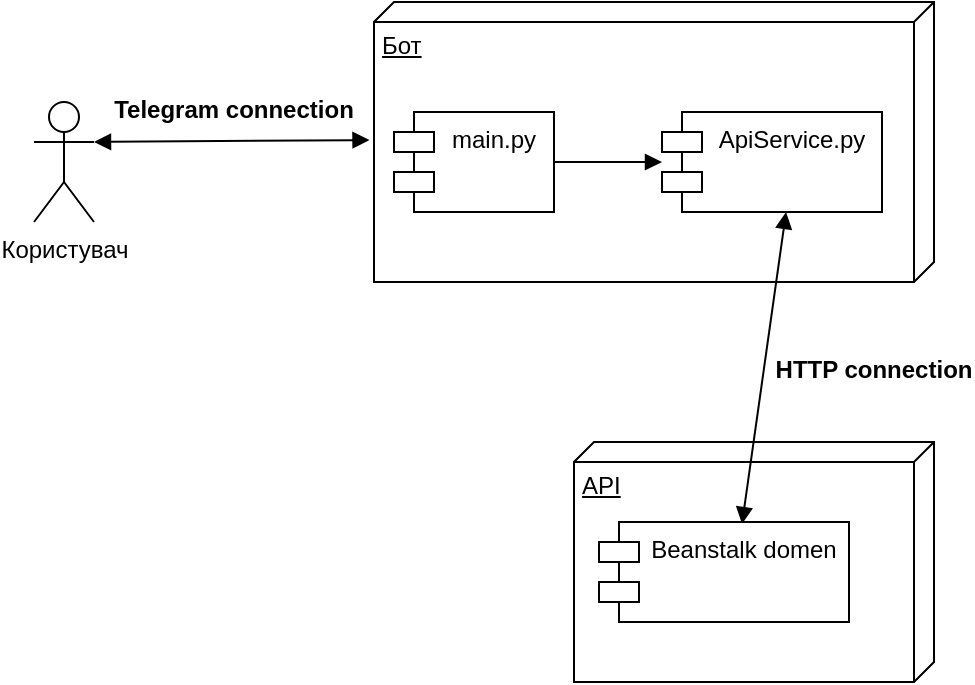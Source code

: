 <mxfile version="20.8.16" type="device"><diagram name="Страница 1" id="Dxfy1YJb-rbl8l6lPf7s"><mxGraphModel dx="1434" dy="707" grid="1" gridSize="10" guides="1" tooltips="1" connect="1" arrows="1" fold="1" page="1" pageScale="1" pageWidth="827" pageHeight="1169" math="0" shadow="0"><root><mxCell id="0"/><mxCell id="1" parent="0"/><mxCell id="rhNwISlJO6yvl2kAxIoW-1" value="Бот" style="verticalAlign=top;align=left;spacingTop=8;spacingLeft=2;spacingRight=12;shape=cube;size=10;direction=south;fontStyle=4;html=1;" vertex="1" parent="1"><mxGeometry x="270" y="190" width="280" height="140" as="geometry"/></mxCell><mxCell id="rhNwISlJO6yvl2kAxIoW-2" value="Користувач" style="shape=umlActor;verticalLabelPosition=bottom;verticalAlign=top;html=1;" vertex="1" parent="1"><mxGeometry x="100" y="240" width="30" height="60" as="geometry"/></mxCell><mxCell id="rhNwISlJO6yvl2kAxIoW-3" value="АРІ" style="verticalAlign=top;align=left;spacingTop=8;spacingLeft=2;spacingRight=12;shape=cube;size=10;direction=south;fontStyle=4;html=1;" vertex="1" parent="1"><mxGeometry x="370" y="410" width="180" height="120" as="geometry"/></mxCell><mxCell id="rhNwISlJO6yvl2kAxIoW-4" value="main.py" style="shape=module;align=left;spacingLeft=20;align=center;verticalAlign=top;" vertex="1" parent="1"><mxGeometry x="280" y="245" width="80" height="50" as="geometry"/></mxCell><mxCell id="rhNwISlJO6yvl2kAxIoW-5" value="ApiService.py" style="shape=module;align=left;spacingLeft=20;align=center;verticalAlign=top;" vertex="1" parent="1"><mxGeometry x="414" y="245" width="110" height="50" as="geometry"/></mxCell><mxCell id="rhNwISlJO6yvl2kAxIoW-7" value="" style="endArrow=block;startArrow=block;endFill=1;startFill=1;html=1;rounded=0;exitX=1;exitY=0.333;exitDx=0;exitDy=0;exitPerimeter=0;entryX=0.493;entryY=1.008;entryDx=0;entryDy=0;entryPerimeter=0;" edge="1" parent="1" source="rhNwISlJO6yvl2kAxIoW-2" target="rhNwISlJO6yvl2kAxIoW-1"><mxGeometry width="160" relative="1" as="geometry"><mxPoint x="160" y="300" as="sourcePoint"/><mxPoint x="490" y="270" as="targetPoint"/></mxGeometry></mxCell><mxCell id="rhNwISlJO6yvl2kAxIoW-8" value="" style="endArrow=block;startArrow=block;endFill=1;startFill=1;html=1;rounded=0;exitX=0.564;exitY=1;exitDx=0;exitDy=0;exitPerimeter=0;entryX=0.572;entryY=0.02;entryDx=0;entryDy=0;entryPerimeter=0;" edge="1" parent="1" source="rhNwISlJO6yvl2kAxIoW-5" target="rhNwISlJO6yvl2kAxIoW-13"><mxGeometry width="160" relative="1" as="geometry"><mxPoint x="400" y="380" as="sourcePoint"/><mxPoint x="560" y="380" as="targetPoint"/></mxGeometry></mxCell><mxCell id="rhNwISlJO6yvl2kAxIoW-10" value="" style="endArrow=block;endFill=1;html=1;edgeStyle=orthogonalEdgeStyle;align=left;verticalAlign=top;rounded=0;exitX=1;exitY=0.5;exitDx=0;exitDy=0;" edge="1" parent="1" source="rhNwISlJO6yvl2kAxIoW-4" target="rhNwISlJO6yvl2kAxIoW-5"><mxGeometry x="-1" relative="1" as="geometry"><mxPoint x="365" y="370" as="sourcePoint"/><mxPoint x="340" y="390" as="targetPoint"/></mxGeometry></mxCell><mxCell id="rhNwISlJO6yvl2kAxIoW-13" value="Beanstalk domen" style="shape=module;align=left;spacingLeft=20;align=center;verticalAlign=top;" vertex="1" parent="1"><mxGeometry x="382.5" y="450" width="125" height="50" as="geometry"/></mxCell><mxCell id="rhNwISlJO6yvl2kAxIoW-14" value="HTTP connection" style="text;align=center;fontStyle=1;verticalAlign=middle;spacingLeft=3;spacingRight=3;strokeColor=none;rotatable=0;points=[[0,0.5],[1,0.5]];portConstraint=eastwest;" vertex="1" parent="1"><mxGeometry x="480" y="360" width="80" height="26" as="geometry"/></mxCell><mxCell id="rhNwISlJO6yvl2kAxIoW-15" value="Telegram connection" style="text;align=center;fontStyle=1;verticalAlign=middle;spacingLeft=3;spacingRight=3;strokeColor=none;rotatable=0;points=[[0,0.5],[1,0.5]];portConstraint=eastwest;" vertex="1" parent="1"><mxGeometry x="160" y="230" width="80" height="26" as="geometry"/></mxCell></root></mxGraphModel></diagram></mxfile>